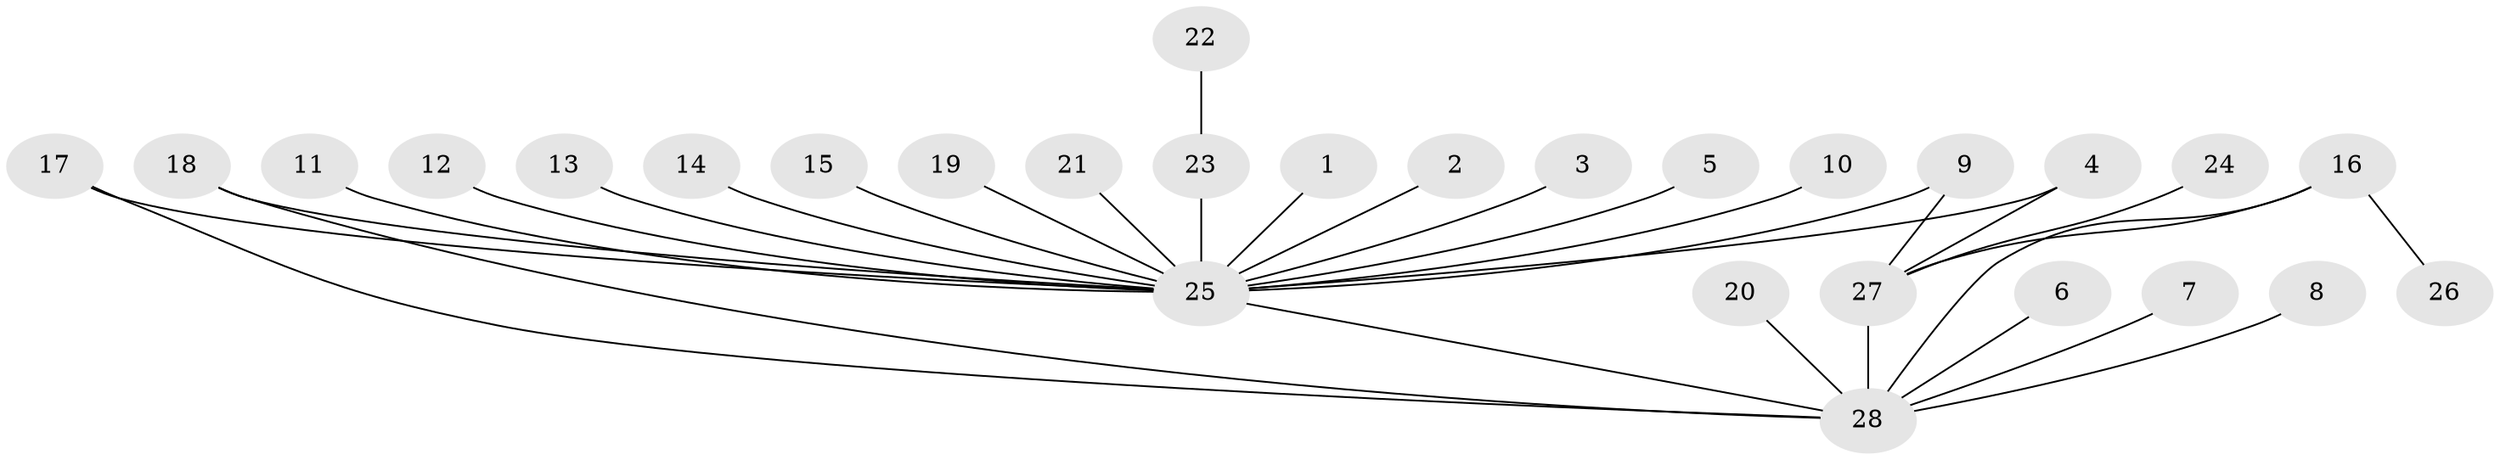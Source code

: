 // original degree distribution, {22: 0.017857142857142856, 1: 0.5535714285714286, 3: 0.16071428571428573, 10: 0.017857142857142856, 6: 0.07142857142857142, 2: 0.14285714285714285, 4: 0.03571428571428571}
// Generated by graph-tools (version 1.1) at 2025/49/03/09/25 03:49:47]
// undirected, 28 vertices, 32 edges
graph export_dot {
graph [start="1"]
  node [color=gray90,style=filled];
  1;
  2;
  3;
  4;
  5;
  6;
  7;
  8;
  9;
  10;
  11;
  12;
  13;
  14;
  15;
  16;
  17;
  18;
  19;
  20;
  21;
  22;
  23;
  24;
  25;
  26;
  27;
  28;
  1 -- 25 [weight=1.0];
  2 -- 25 [weight=1.0];
  3 -- 25 [weight=1.0];
  4 -- 25 [weight=1.0];
  4 -- 27 [weight=1.0];
  5 -- 25 [weight=1.0];
  6 -- 28 [weight=1.0];
  7 -- 28 [weight=1.0];
  8 -- 28 [weight=1.0];
  9 -- 25 [weight=1.0];
  9 -- 27 [weight=1.0];
  10 -- 25 [weight=1.0];
  11 -- 25 [weight=1.0];
  12 -- 25 [weight=1.0];
  13 -- 25 [weight=1.0];
  14 -- 25 [weight=1.0];
  15 -- 25 [weight=1.0];
  16 -- 26 [weight=1.0];
  16 -- 27 [weight=1.0];
  16 -- 28 [weight=1.0];
  17 -- 25 [weight=1.0];
  17 -- 28 [weight=1.0];
  18 -- 25 [weight=1.0];
  18 -- 28 [weight=2.0];
  19 -- 25 [weight=1.0];
  20 -- 28 [weight=1.0];
  21 -- 25 [weight=1.0];
  22 -- 23 [weight=1.0];
  23 -- 25 [weight=2.0];
  24 -- 27 [weight=1.0];
  25 -- 28 [weight=1.0];
  27 -- 28 [weight=2.0];
}
